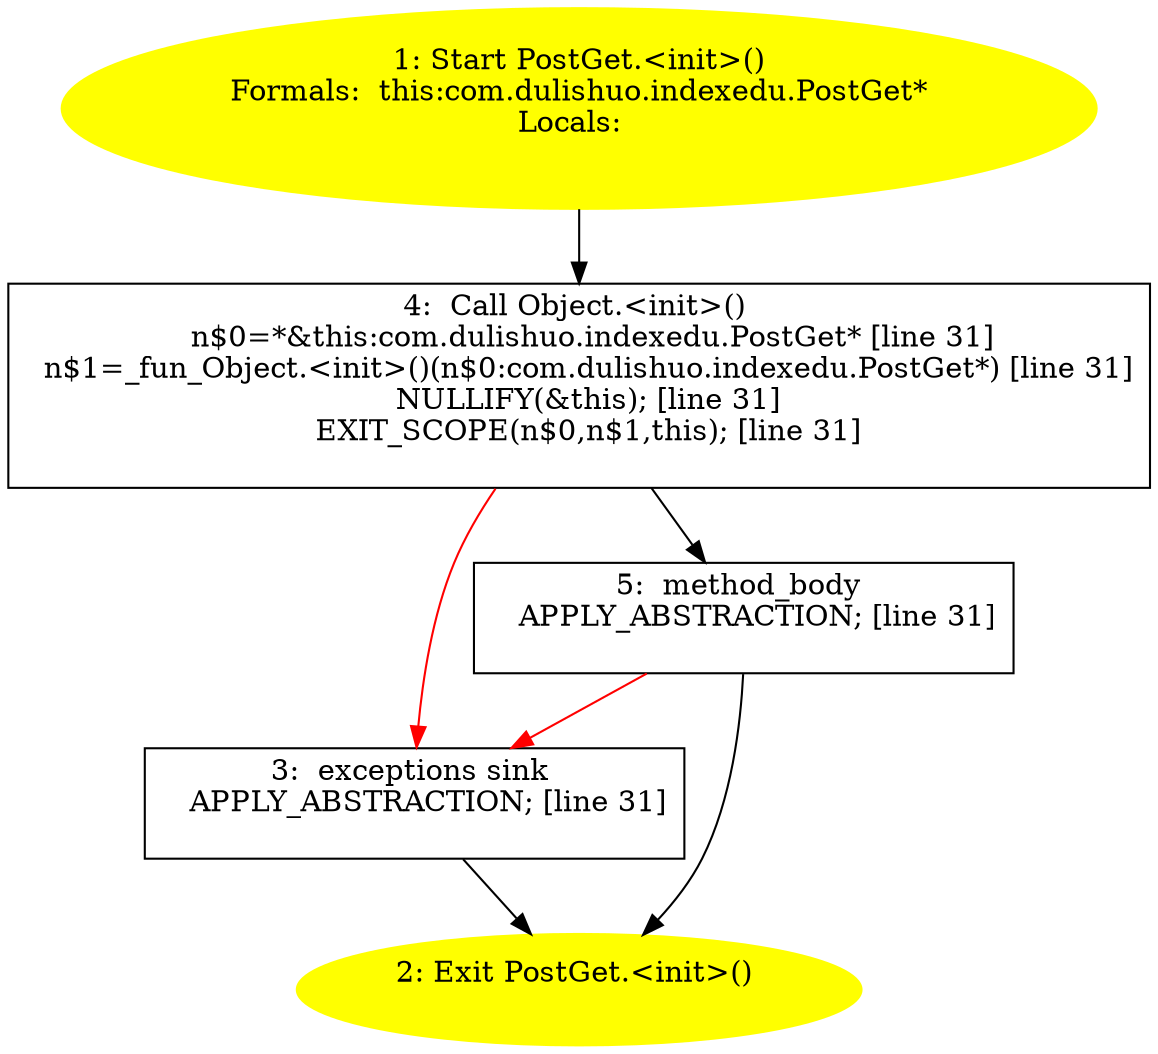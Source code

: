 /* @generated */
digraph cfg {
"com.dulishuo.indexedu.PostGet.<init>().e0969f0fb567e1245d87365b771ccfd7_1" [label="1: Start PostGet.<init>()\nFormals:  this:com.dulishuo.indexedu.PostGet*\nLocals:  \n  " color=yellow style=filled]
	

	 "com.dulishuo.indexedu.PostGet.<init>().e0969f0fb567e1245d87365b771ccfd7_1" -> "com.dulishuo.indexedu.PostGet.<init>().e0969f0fb567e1245d87365b771ccfd7_4" ;
"com.dulishuo.indexedu.PostGet.<init>().e0969f0fb567e1245d87365b771ccfd7_2" [label="2: Exit PostGet.<init>() \n  " color=yellow style=filled]
	

"com.dulishuo.indexedu.PostGet.<init>().e0969f0fb567e1245d87365b771ccfd7_3" [label="3:  exceptions sink \n   APPLY_ABSTRACTION; [line 31]\n " shape="box"]
	

	 "com.dulishuo.indexedu.PostGet.<init>().e0969f0fb567e1245d87365b771ccfd7_3" -> "com.dulishuo.indexedu.PostGet.<init>().e0969f0fb567e1245d87365b771ccfd7_2" ;
"com.dulishuo.indexedu.PostGet.<init>().e0969f0fb567e1245d87365b771ccfd7_4" [label="4:  Call Object.<init>() \n   n$0=*&this:com.dulishuo.indexedu.PostGet* [line 31]\n  n$1=_fun_Object.<init>()(n$0:com.dulishuo.indexedu.PostGet*) [line 31]\n  NULLIFY(&this); [line 31]\n  EXIT_SCOPE(n$0,n$1,this); [line 31]\n " shape="box"]
	

	 "com.dulishuo.indexedu.PostGet.<init>().e0969f0fb567e1245d87365b771ccfd7_4" -> "com.dulishuo.indexedu.PostGet.<init>().e0969f0fb567e1245d87365b771ccfd7_5" ;
	 "com.dulishuo.indexedu.PostGet.<init>().e0969f0fb567e1245d87365b771ccfd7_4" -> "com.dulishuo.indexedu.PostGet.<init>().e0969f0fb567e1245d87365b771ccfd7_3" [color="red" ];
"com.dulishuo.indexedu.PostGet.<init>().e0969f0fb567e1245d87365b771ccfd7_5" [label="5:  method_body \n   APPLY_ABSTRACTION; [line 31]\n " shape="box"]
	

	 "com.dulishuo.indexedu.PostGet.<init>().e0969f0fb567e1245d87365b771ccfd7_5" -> "com.dulishuo.indexedu.PostGet.<init>().e0969f0fb567e1245d87365b771ccfd7_2" ;
	 "com.dulishuo.indexedu.PostGet.<init>().e0969f0fb567e1245d87365b771ccfd7_5" -> "com.dulishuo.indexedu.PostGet.<init>().e0969f0fb567e1245d87365b771ccfd7_3" [color="red" ];
}
